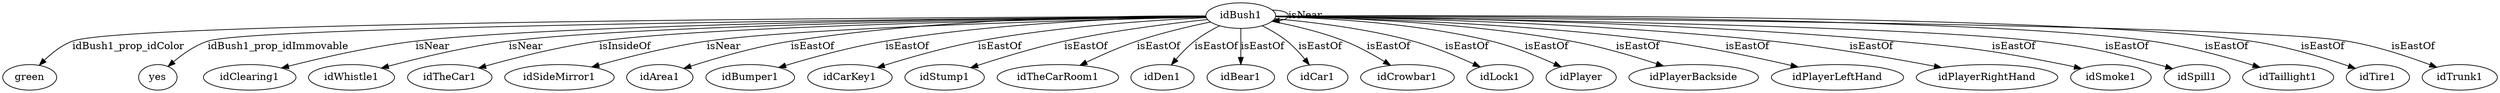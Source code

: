 digraph  {
idBush1 [node_type=entity_node];
green [node_type=property_node];
yes [node_type=property_node];
idClearing1 [node_type=entity_node];
idWhistle1 [node_type=entity_node];
idTheCar1 [node_type=entity_node];
idSideMirror1 [node_type=entity_node];
idArea1 [node_type=entity_node];
idBumper1 [node_type=entity_node];
idCarKey1 [node_type=entity_node];
idStump1 [node_type=entity_node];
idTheCarRoom1 [node_type=entity_node];
idDen1 [node_type=entity_node];
idBear1 [node_type=entity_node];
idCar1 [node_type=entity_node];
idCrowbar1 [node_type=entity_node];
idLock1 [node_type=entity_node];
idPlayer [node_type=entity_node];
idPlayerBackside [node_type=entity_node];
idPlayerLeftHand [node_type=entity_node];
idPlayerRightHand [node_type=entity_node];
idSmoke1 [node_type=entity_node];
idSpill1 [node_type=entity_node];
idTaillight1 [node_type=entity_node];
idTire1 [node_type=entity_node];
idTrunk1 [node_type=entity_node];
idBush1 -> green  [edge_type=property, label=idBush1_prop_idColor];
idBush1 -> yes  [edge_type=property, label=idBush1_prop_idImmovable];
idBush1 -> idClearing1  [edge_type=relationship, label=isNear];
idBush1 -> idWhistle1  [edge_type=relationship, label=isNear];
idBush1 -> idTheCar1  [edge_type=relationship, label=isInsideOf];
idBush1 -> idSideMirror1  [edge_type=relationship, label=isNear];
idBush1 -> idBush1  [edge_type=relationship, label=isNear];
idBush1 -> idArea1  [edge_type=relationship, label=isEastOf];
idBush1 -> idBumper1  [edge_type=relationship, label=isEastOf];
idBush1 -> idCarKey1  [edge_type=relationship, label=isEastOf];
idBush1 -> idStump1  [edge_type=relationship, label=isEastOf];
idBush1 -> idTheCarRoom1  [edge_type=relationship, label=isEastOf];
idBush1 -> idDen1  [edge_type=relationship, label=isEastOf];
idBush1 -> idBear1  [edge_type=relationship, label=isEastOf];
idBush1 -> idCar1  [edge_type=relationship, label=isEastOf];
idBush1 -> idCrowbar1  [edge_type=relationship, label=isEastOf];
idBush1 -> idLock1  [edge_type=relationship, label=isEastOf];
idBush1 -> idPlayer  [edge_type=relationship, label=isEastOf];
idBush1 -> idPlayerBackside  [edge_type=relationship, label=isEastOf];
idBush1 -> idPlayerLeftHand  [edge_type=relationship, label=isEastOf];
idBush1 -> idPlayerRightHand  [edge_type=relationship, label=isEastOf];
idBush1 -> idSmoke1  [edge_type=relationship, label=isEastOf];
idBush1 -> idSpill1  [edge_type=relationship, label=isEastOf];
idBush1 -> idTaillight1  [edge_type=relationship, label=isEastOf];
idBush1 -> idTire1  [edge_type=relationship, label=isEastOf];
idBush1 -> idTrunk1  [edge_type=relationship, label=isEastOf];
}
